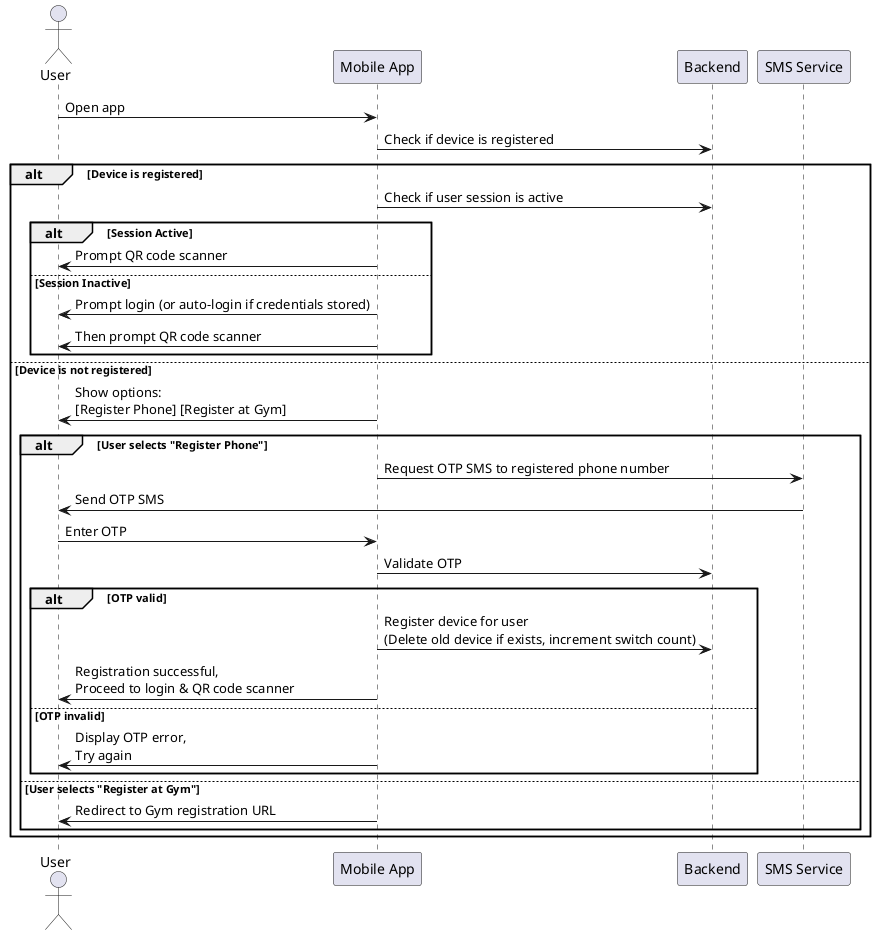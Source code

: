 @startuml
actor User
participant "Mobile App" as App
participant "Backend" as Backend
participant "SMS Service" as SMS

User -> App: Open app
App -> Backend: Check if device is registered

alt Device is registered
    App -> Backend: Check if user session is active
    alt Session Active
        App -> User: Prompt QR code scanner
    else Session Inactive
        App -> User: Prompt login (or auto-login if credentials stored)
        App -> User: Then prompt QR code scanner
    end
else Device is not registered
    App -> User: Show options:\n[Register Phone] [Register at Gym]
    alt User selects "Register Phone"
        App -> SMS: Request OTP SMS to registered phone number
        SMS -> User: Send OTP SMS
        User -> App: Enter OTP
        App -> Backend: Validate OTP
        alt OTP valid
            App -> Backend: Register device for user\n(Delete old device if exists, increment switch count)
            App -> User: Registration successful,\nProceed to login & QR code scanner
        else OTP invalid
            App -> User: Display OTP error,\nTry again
        end
    else User selects "Register at Gym"
        App -> User: Redirect to Gym registration URL
    end
end

@enduml

